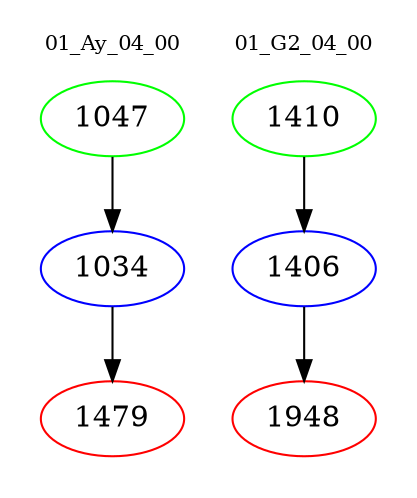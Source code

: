 digraph{
subgraph cluster_0 {
color = white
label = "01_Ay_04_00";
fontsize=10;
T0_1047 [label="1047", color="green"]
T0_1047 -> T0_1034 [color="black"]
T0_1034 [label="1034", color="blue"]
T0_1034 -> T0_1479 [color="black"]
T0_1479 [label="1479", color="red"]
}
subgraph cluster_1 {
color = white
label = "01_G2_04_00";
fontsize=10;
T1_1410 [label="1410", color="green"]
T1_1410 -> T1_1406 [color="black"]
T1_1406 [label="1406", color="blue"]
T1_1406 -> T1_1948 [color="black"]
T1_1948 [label="1948", color="red"]
}
}
